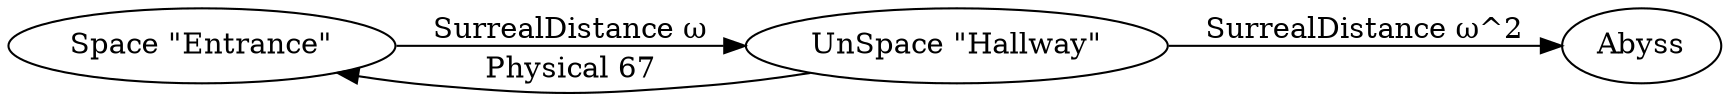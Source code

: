 digraph HouseGraph {
    graph [rankdir=LR];
    "Space \"Entrance\"" -> "UnSpace \"Hallway\"" [label="SurrealDistance ω"];
    "UnSpace \"Hallway\"" -> "Space \"Entrance\"" [label="Physical 67"];
    "UnSpace \"Hallway\"" -> Abyss [label="SurrealDistance ω^2"];
}